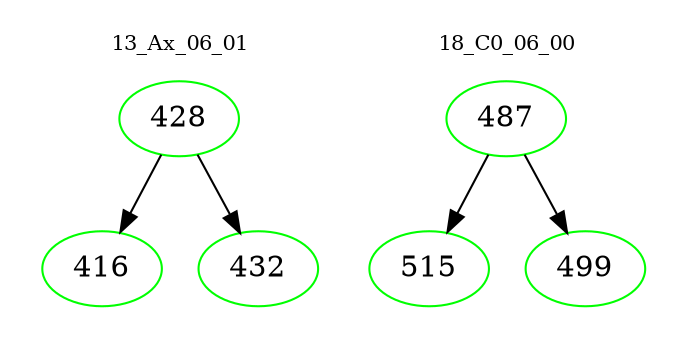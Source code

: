 digraph{
subgraph cluster_0 {
color = white
label = "13_Ax_06_01";
fontsize=10;
T0_428 [label="428", color="green"]
T0_428 -> T0_416 [color="black"]
T0_416 [label="416", color="green"]
T0_428 -> T0_432 [color="black"]
T0_432 [label="432", color="green"]
}
subgraph cluster_1 {
color = white
label = "18_C0_06_00";
fontsize=10;
T1_487 [label="487", color="green"]
T1_487 -> T1_515 [color="black"]
T1_515 [label="515", color="green"]
T1_487 -> T1_499 [color="black"]
T1_499 [label="499", color="green"]
}
}
